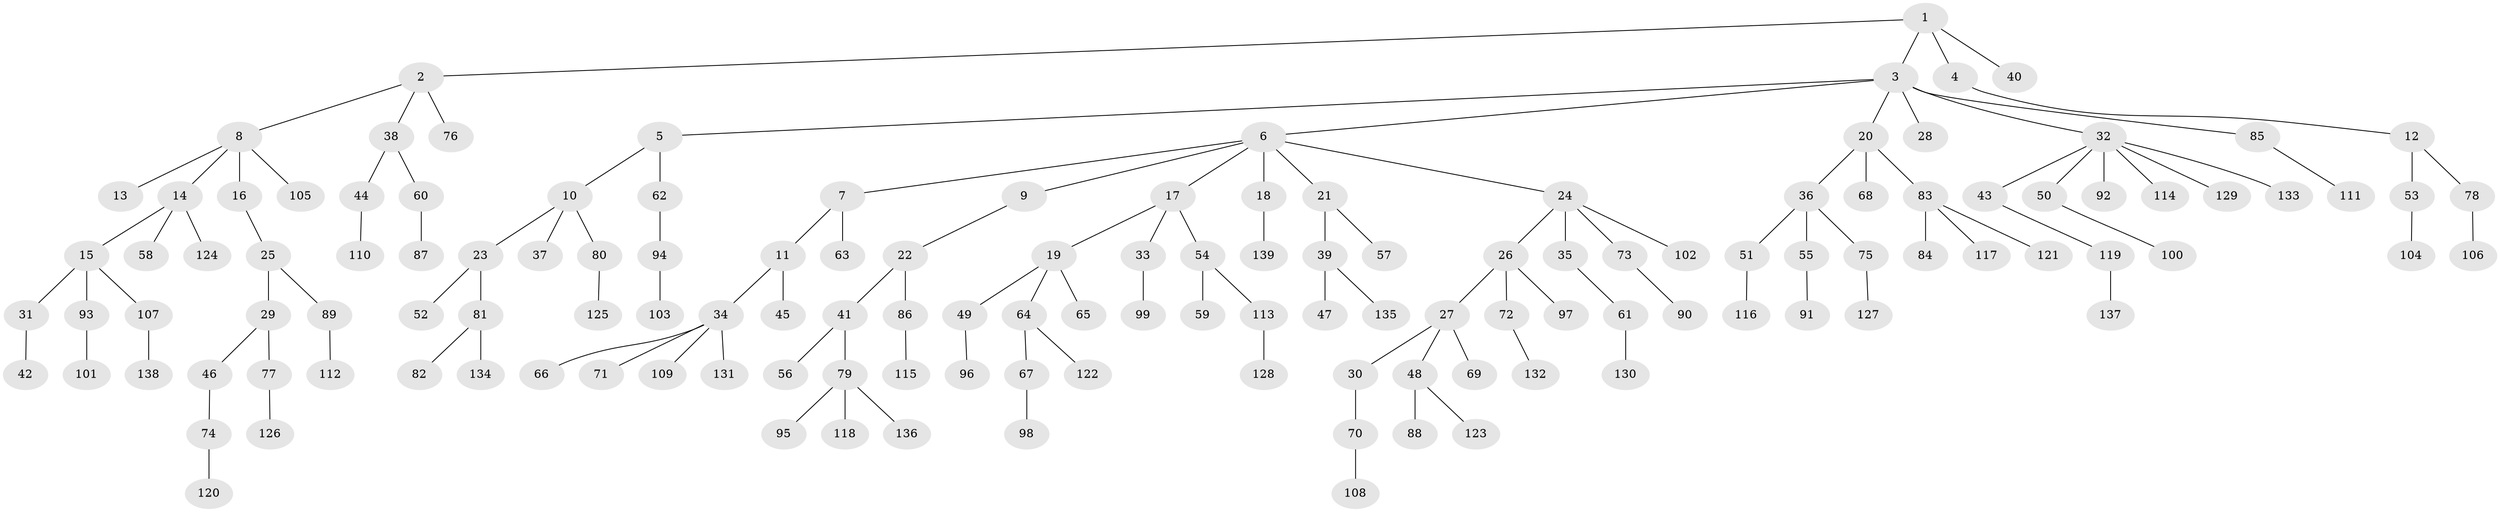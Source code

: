 // Generated by graph-tools (version 1.1) at 2025/02/03/09/25 03:02:29]
// undirected, 139 vertices, 138 edges
graph export_dot {
graph [start="1"]
  node [color=gray90,style=filled];
  1;
  2;
  3;
  4;
  5;
  6;
  7;
  8;
  9;
  10;
  11;
  12;
  13;
  14;
  15;
  16;
  17;
  18;
  19;
  20;
  21;
  22;
  23;
  24;
  25;
  26;
  27;
  28;
  29;
  30;
  31;
  32;
  33;
  34;
  35;
  36;
  37;
  38;
  39;
  40;
  41;
  42;
  43;
  44;
  45;
  46;
  47;
  48;
  49;
  50;
  51;
  52;
  53;
  54;
  55;
  56;
  57;
  58;
  59;
  60;
  61;
  62;
  63;
  64;
  65;
  66;
  67;
  68;
  69;
  70;
  71;
  72;
  73;
  74;
  75;
  76;
  77;
  78;
  79;
  80;
  81;
  82;
  83;
  84;
  85;
  86;
  87;
  88;
  89;
  90;
  91;
  92;
  93;
  94;
  95;
  96;
  97;
  98;
  99;
  100;
  101;
  102;
  103;
  104;
  105;
  106;
  107;
  108;
  109;
  110;
  111;
  112;
  113;
  114;
  115;
  116;
  117;
  118;
  119;
  120;
  121;
  122;
  123;
  124;
  125;
  126;
  127;
  128;
  129;
  130;
  131;
  132;
  133;
  134;
  135;
  136;
  137;
  138;
  139;
  1 -- 2;
  1 -- 3;
  1 -- 4;
  1 -- 40;
  2 -- 8;
  2 -- 38;
  2 -- 76;
  3 -- 5;
  3 -- 6;
  3 -- 20;
  3 -- 28;
  3 -- 32;
  3 -- 85;
  4 -- 12;
  5 -- 10;
  5 -- 62;
  6 -- 7;
  6 -- 9;
  6 -- 17;
  6 -- 18;
  6 -- 21;
  6 -- 24;
  7 -- 11;
  7 -- 63;
  8 -- 13;
  8 -- 14;
  8 -- 16;
  8 -- 105;
  9 -- 22;
  10 -- 23;
  10 -- 37;
  10 -- 80;
  11 -- 34;
  11 -- 45;
  12 -- 53;
  12 -- 78;
  14 -- 15;
  14 -- 58;
  14 -- 124;
  15 -- 31;
  15 -- 93;
  15 -- 107;
  16 -- 25;
  17 -- 19;
  17 -- 33;
  17 -- 54;
  18 -- 139;
  19 -- 49;
  19 -- 64;
  19 -- 65;
  20 -- 36;
  20 -- 68;
  20 -- 83;
  21 -- 39;
  21 -- 57;
  22 -- 41;
  22 -- 86;
  23 -- 52;
  23 -- 81;
  24 -- 26;
  24 -- 35;
  24 -- 73;
  24 -- 102;
  25 -- 29;
  25 -- 89;
  26 -- 27;
  26 -- 72;
  26 -- 97;
  27 -- 30;
  27 -- 48;
  27 -- 69;
  29 -- 46;
  29 -- 77;
  30 -- 70;
  31 -- 42;
  32 -- 43;
  32 -- 50;
  32 -- 92;
  32 -- 114;
  32 -- 129;
  32 -- 133;
  33 -- 99;
  34 -- 66;
  34 -- 71;
  34 -- 109;
  34 -- 131;
  35 -- 61;
  36 -- 51;
  36 -- 55;
  36 -- 75;
  38 -- 44;
  38 -- 60;
  39 -- 47;
  39 -- 135;
  41 -- 56;
  41 -- 79;
  43 -- 119;
  44 -- 110;
  46 -- 74;
  48 -- 88;
  48 -- 123;
  49 -- 96;
  50 -- 100;
  51 -- 116;
  53 -- 104;
  54 -- 59;
  54 -- 113;
  55 -- 91;
  60 -- 87;
  61 -- 130;
  62 -- 94;
  64 -- 67;
  64 -- 122;
  67 -- 98;
  70 -- 108;
  72 -- 132;
  73 -- 90;
  74 -- 120;
  75 -- 127;
  77 -- 126;
  78 -- 106;
  79 -- 95;
  79 -- 118;
  79 -- 136;
  80 -- 125;
  81 -- 82;
  81 -- 134;
  83 -- 84;
  83 -- 117;
  83 -- 121;
  85 -- 111;
  86 -- 115;
  89 -- 112;
  93 -- 101;
  94 -- 103;
  107 -- 138;
  113 -- 128;
  119 -- 137;
}
